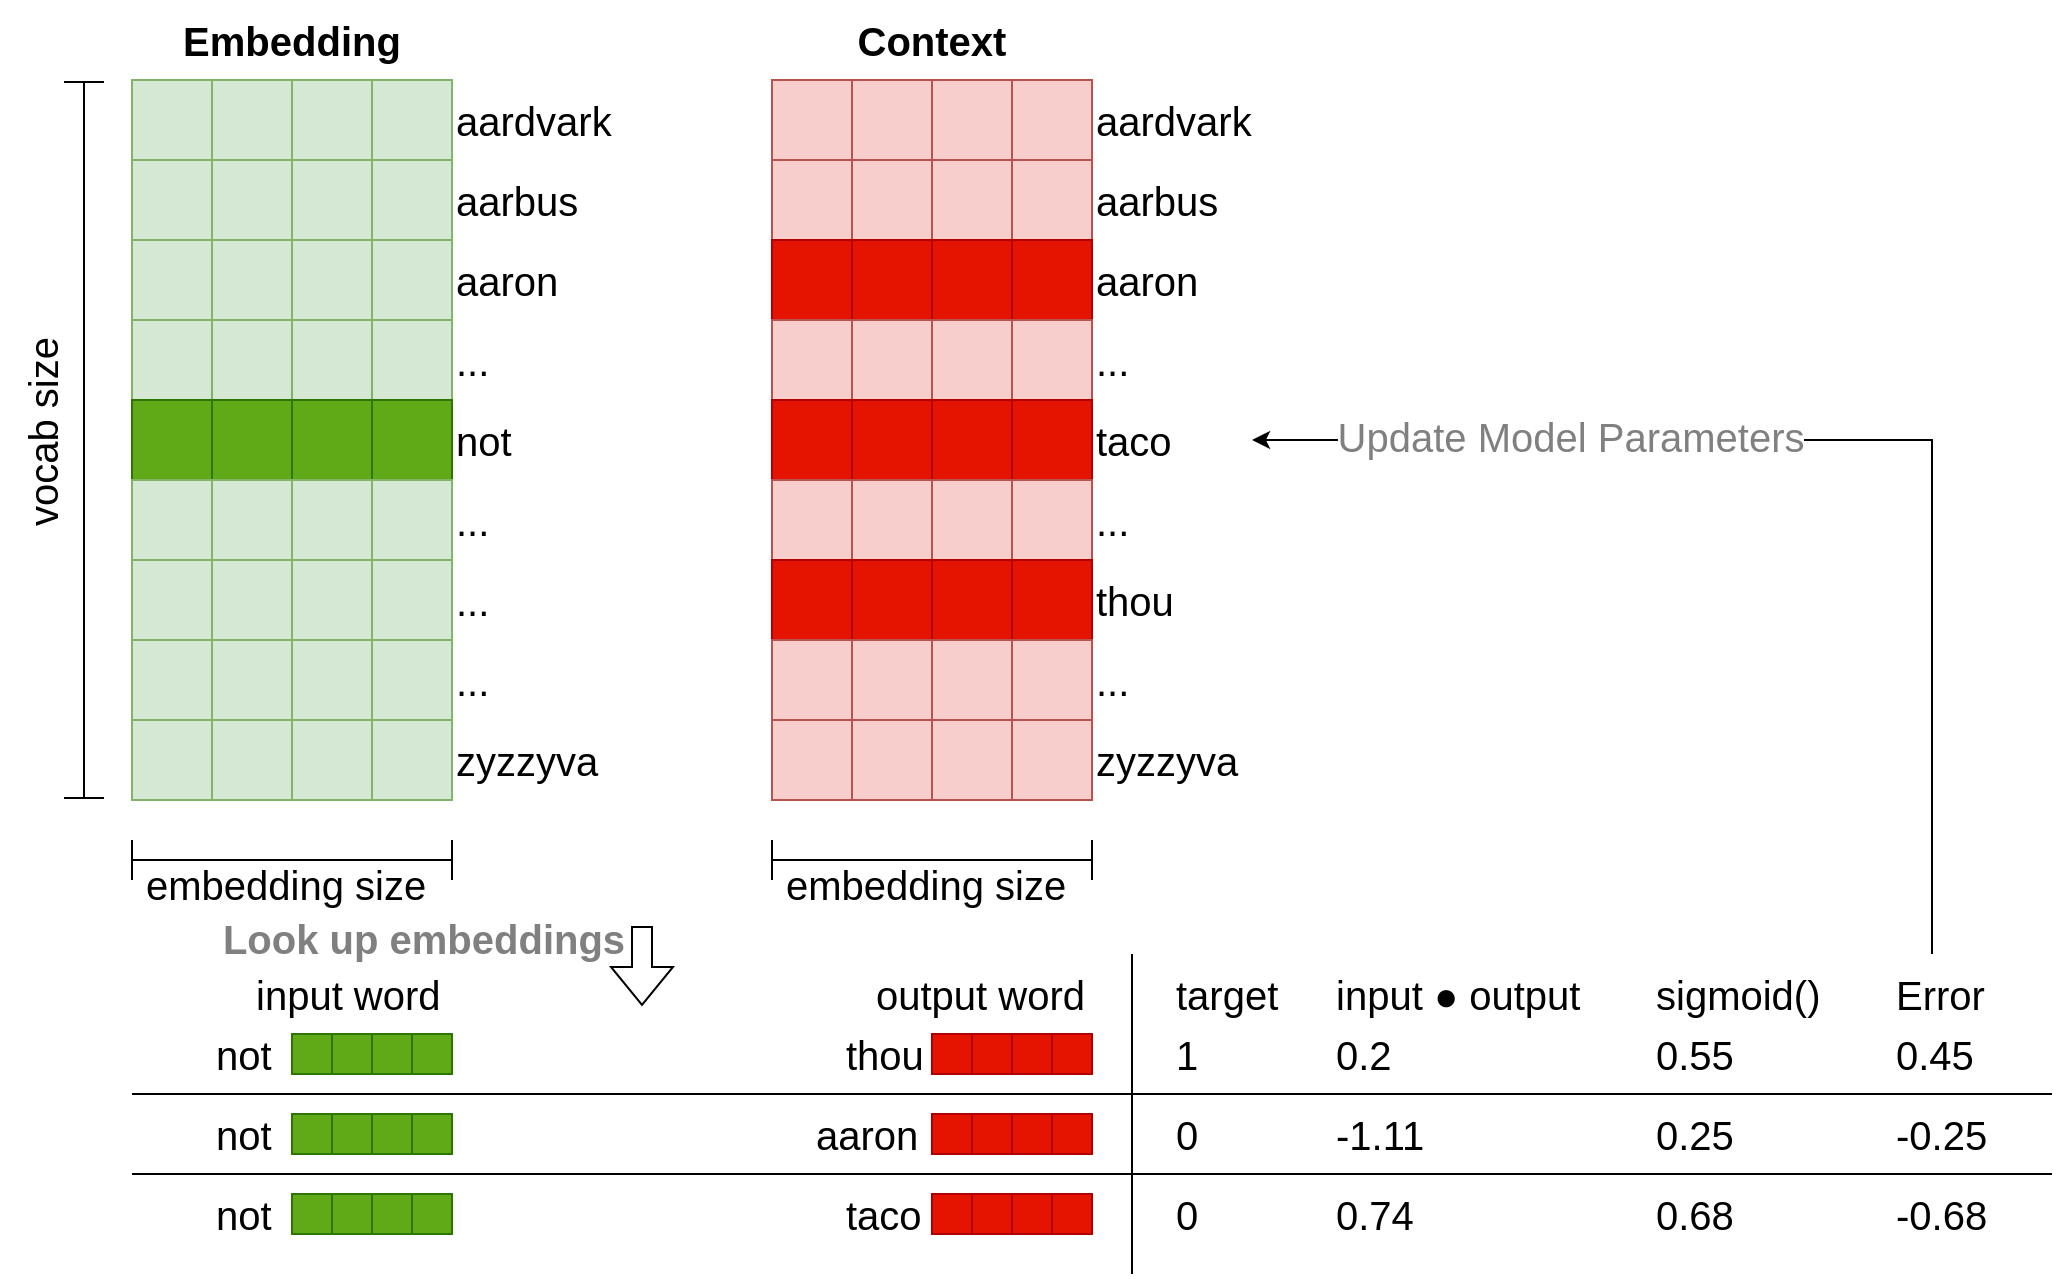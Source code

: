 <mxfile version="20.7.4" type="device"><diagram id="l1Y9gHaOSb-XQTnw2zrc" name="Page-1"><mxGraphModel dx="1232" dy="1187" grid="1" gridSize="10" guides="1" tooltips="1" connect="1" arrows="1" fold="1" page="1" pageScale="1" pageWidth="850" pageHeight="1100" math="0" shadow="0"><root><mxCell id="0"/><mxCell id="1" parent="0"/><mxCell id="Gsi_rUac0Py8HjRBe03B-1" value="" style="rounded=0;whiteSpace=wrap;html=1;fillColor=#d5e8d4;strokeColor=#82b366;" vertex="1" parent="1"><mxGeometry x="80" y="240" width="40" height="40" as="geometry"/></mxCell><mxCell id="Gsi_rUac0Py8HjRBe03B-2" value="" style="rounded=0;whiteSpace=wrap;html=1;fillColor=#d5e8d4;strokeColor=#82b366;" vertex="1" parent="1"><mxGeometry x="120" y="240" width="40" height="40" as="geometry"/></mxCell><mxCell id="Gsi_rUac0Py8HjRBe03B-3" value="" style="rounded=0;whiteSpace=wrap;html=1;fillColor=#d5e8d4;strokeColor=#82b366;" vertex="1" parent="1"><mxGeometry x="160" y="240" width="40" height="40" as="geometry"/></mxCell><mxCell id="Gsi_rUac0Py8HjRBe03B-4" value="" style="rounded=0;whiteSpace=wrap;html=1;fillColor=#d5e8d4;strokeColor=#82b366;" vertex="1" parent="1"><mxGeometry x="200" y="240" width="40" height="40" as="geometry"/></mxCell><mxCell id="Gsi_rUac0Py8HjRBe03B-5" value="" style="rounded=0;whiteSpace=wrap;html=1;fillColor=#d5e8d4;strokeColor=#82b366;" vertex="1" parent="1"><mxGeometry x="80" y="280" width="40" height="40" as="geometry"/></mxCell><mxCell id="Gsi_rUac0Py8HjRBe03B-6" value="" style="rounded=0;whiteSpace=wrap;html=1;fillColor=#d5e8d4;strokeColor=#82b366;" vertex="1" parent="1"><mxGeometry x="120" y="280" width="40" height="40" as="geometry"/></mxCell><mxCell id="Gsi_rUac0Py8HjRBe03B-7" value="" style="rounded=0;whiteSpace=wrap;html=1;fillColor=#d5e8d4;strokeColor=#82b366;" vertex="1" parent="1"><mxGeometry x="160" y="280" width="40" height="40" as="geometry"/></mxCell><mxCell id="Gsi_rUac0Py8HjRBe03B-8" value="" style="rounded=0;whiteSpace=wrap;html=1;fillColor=#d5e8d4;strokeColor=#82b366;" vertex="1" parent="1"><mxGeometry x="200" y="280" width="40" height="40" as="geometry"/></mxCell><mxCell id="Gsi_rUac0Py8HjRBe03B-9" value="" style="rounded=0;whiteSpace=wrap;html=1;fillColor=#d5e8d4;strokeColor=#82b366;" vertex="1" parent="1"><mxGeometry x="80" y="320" width="40" height="40" as="geometry"/></mxCell><mxCell id="Gsi_rUac0Py8HjRBe03B-10" value="" style="rounded=0;whiteSpace=wrap;html=1;fillColor=#d5e8d4;strokeColor=#82b366;" vertex="1" parent="1"><mxGeometry x="120" y="320" width="40" height="40" as="geometry"/></mxCell><mxCell id="Gsi_rUac0Py8HjRBe03B-11" value="" style="rounded=0;whiteSpace=wrap;html=1;fillColor=#d5e8d4;strokeColor=#82b366;" vertex="1" parent="1"><mxGeometry x="160" y="320" width="40" height="40" as="geometry"/></mxCell><mxCell id="Gsi_rUac0Py8HjRBe03B-12" value="" style="rounded=0;whiteSpace=wrap;html=1;fillColor=#d5e8d4;strokeColor=#82b366;" vertex="1" parent="1"><mxGeometry x="200" y="320" width="40" height="40" as="geometry"/></mxCell><mxCell id="Gsi_rUac0Py8HjRBe03B-13" value="" style="rounded=0;whiteSpace=wrap;html=1;fillColor=#d5e8d4;strokeColor=#82b366;" vertex="1" parent="1"><mxGeometry x="80" y="360" width="40" height="40" as="geometry"/></mxCell><mxCell id="Gsi_rUac0Py8HjRBe03B-14" value="" style="rounded=0;whiteSpace=wrap;html=1;fillColor=#d5e8d4;strokeColor=#82b366;" vertex="1" parent="1"><mxGeometry x="120" y="360" width="40" height="40" as="geometry"/></mxCell><mxCell id="Gsi_rUac0Py8HjRBe03B-15" value="" style="rounded=0;whiteSpace=wrap;html=1;fillColor=#d5e8d4;strokeColor=#82b366;" vertex="1" parent="1"><mxGeometry x="160" y="360" width="40" height="40" as="geometry"/></mxCell><mxCell id="Gsi_rUac0Py8HjRBe03B-16" value="" style="rounded=0;whiteSpace=wrap;html=1;fillColor=#d5e8d4;strokeColor=#82b366;" vertex="1" parent="1"><mxGeometry x="200" y="360" width="40" height="40" as="geometry"/></mxCell><mxCell id="Gsi_rUac0Py8HjRBe03B-17" value="" style="rounded=0;whiteSpace=wrap;html=1;fillColor=#60a917;strokeColor=#2D7600;fontColor=#ffffff;" vertex="1" parent="1"><mxGeometry x="80" y="400" width="40" height="40" as="geometry"/></mxCell><mxCell id="Gsi_rUac0Py8HjRBe03B-18" value="" style="rounded=0;whiteSpace=wrap;html=1;fillColor=#60a917;strokeColor=#2D7600;fontColor=#ffffff;" vertex="1" parent="1"><mxGeometry x="120" y="400" width="40" height="40" as="geometry"/></mxCell><mxCell id="Gsi_rUac0Py8HjRBe03B-19" value="" style="rounded=0;whiteSpace=wrap;html=1;fillColor=#60a917;strokeColor=#2D7600;fontColor=#ffffff;" vertex="1" parent="1"><mxGeometry x="160" y="400" width="40" height="40" as="geometry"/></mxCell><mxCell id="Gsi_rUac0Py8HjRBe03B-20" value="" style="rounded=0;whiteSpace=wrap;html=1;fillColor=#60a917;strokeColor=#2D7600;fontColor=#ffffff;" vertex="1" parent="1"><mxGeometry x="200" y="400" width="40" height="40" as="geometry"/></mxCell><mxCell id="Gsi_rUac0Py8HjRBe03B-21" value="" style="rounded=0;whiteSpace=wrap;html=1;fillColor=#d5e8d4;strokeColor=#82b366;" vertex="1" parent="1"><mxGeometry x="80" y="440" width="40" height="40" as="geometry"/></mxCell><mxCell id="Gsi_rUac0Py8HjRBe03B-22" value="" style="rounded=0;whiteSpace=wrap;html=1;fillColor=#d5e8d4;strokeColor=#82b366;" vertex="1" parent="1"><mxGeometry x="120" y="440" width="40" height="40" as="geometry"/></mxCell><mxCell id="Gsi_rUac0Py8HjRBe03B-23" value="" style="rounded=0;whiteSpace=wrap;html=1;fillColor=#d5e8d4;strokeColor=#82b366;" vertex="1" parent="1"><mxGeometry x="160" y="440" width="40" height="40" as="geometry"/></mxCell><mxCell id="Gsi_rUac0Py8HjRBe03B-24" value="" style="rounded=0;whiteSpace=wrap;html=1;fillColor=#d5e8d4;strokeColor=#82b366;" vertex="1" parent="1"><mxGeometry x="200" y="440" width="40" height="40" as="geometry"/></mxCell><mxCell id="Gsi_rUac0Py8HjRBe03B-25" value="" style="rounded=0;whiteSpace=wrap;html=1;fillColor=#d5e8d4;strokeColor=#82b366;" vertex="1" parent="1"><mxGeometry x="80" y="480" width="40" height="40" as="geometry"/></mxCell><mxCell id="Gsi_rUac0Py8HjRBe03B-26" value="" style="rounded=0;whiteSpace=wrap;html=1;fillColor=#d5e8d4;strokeColor=#82b366;" vertex="1" parent="1"><mxGeometry x="120" y="480" width="40" height="40" as="geometry"/></mxCell><mxCell id="Gsi_rUac0Py8HjRBe03B-27" value="" style="rounded=0;whiteSpace=wrap;html=1;fillColor=#d5e8d4;strokeColor=#82b366;" vertex="1" parent="1"><mxGeometry x="160" y="480" width="40" height="40" as="geometry"/></mxCell><mxCell id="Gsi_rUac0Py8HjRBe03B-28" value="" style="rounded=0;whiteSpace=wrap;html=1;fillColor=#d5e8d4;strokeColor=#82b366;" vertex="1" parent="1"><mxGeometry x="200" y="480" width="40" height="40" as="geometry"/></mxCell><mxCell id="Gsi_rUac0Py8HjRBe03B-29" value="" style="rounded=0;whiteSpace=wrap;html=1;fillColor=#d5e8d4;strokeColor=#82b366;" vertex="1" parent="1"><mxGeometry x="80" y="520" width="40" height="40" as="geometry"/></mxCell><mxCell id="Gsi_rUac0Py8HjRBe03B-30" value="" style="rounded=0;whiteSpace=wrap;html=1;fillColor=#d5e8d4;strokeColor=#82b366;" vertex="1" parent="1"><mxGeometry x="120" y="520" width="40" height="40" as="geometry"/></mxCell><mxCell id="Gsi_rUac0Py8HjRBe03B-31" value="" style="rounded=0;whiteSpace=wrap;html=1;fillColor=#d5e8d4;strokeColor=#82b366;" vertex="1" parent="1"><mxGeometry x="160" y="520" width="40" height="40" as="geometry"/></mxCell><mxCell id="Gsi_rUac0Py8HjRBe03B-32" value="" style="rounded=0;whiteSpace=wrap;html=1;fillColor=#d5e8d4;strokeColor=#82b366;" vertex="1" parent="1"><mxGeometry x="200" y="520" width="40" height="40" as="geometry"/></mxCell><mxCell id="Gsi_rUac0Py8HjRBe03B-33" value="" style="rounded=0;whiteSpace=wrap;html=1;fillColor=#d5e8d4;strokeColor=#82b366;" vertex="1" parent="1"><mxGeometry x="80" y="560" width="40" height="40" as="geometry"/></mxCell><mxCell id="Gsi_rUac0Py8HjRBe03B-34" value="" style="rounded=0;whiteSpace=wrap;html=1;fillColor=#d5e8d4;strokeColor=#82b366;" vertex="1" parent="1"><mxGeometry x="120" y="560" width="40" height="40" as="geometry"/></mxCell><mxCell id="Gsi_rUac0Py8HjRBe03B-35" value="" style="rounded=0;whiteSpace=wrap;html=1;fillColor=#d5e8d4;strokeColor=#82b366;" vertex="1" parent="1"><mxGeometry x="160" y="560" width="40" height="40" as="geometry"/></mxCell><mxCell id="Gsi_rUac0Py8HjRBe03B-36" value="" style="rounded=0;whiteSpace=wrap;html=1;fillColor=#d5e8d4;strokeColor=#82b366;" vertex="1" parent="1"><mxGeometry x="200" y="560" width="40" height="40" as="geometry"/></mxCell><mxCell id="Gsi_rUac0Py8HjRBe03B-37" value="" style="rounded=0;whiteSpace=wrap;html=1;fillColor=#f8cecc;strokeColor=#b85450;" vertex="1" parent="1"><mxGeometry x="400" y="240" width="40" height="40" as="geometry"/></mxCell><mxCell id="Gsi_rUac0Py8HjRBe03B-38" value="" style="rounded=0;whiteSpace=wrap;html=1;fillColor=#f8cecc;strokeColor=#b85450;" vertex="1" parent="1"><mxGeometry x="440" y="240" width="40" height="40" as="geometry"/></mxCell><mxCell id="Gsi_rUac0Py8HjRBe03B-39" value="" style="rounded=0;whiteSpace=wrap;html=1;fillColor=#f8cecc;strokeColor=#b85450;" vertex="1" parent="1"><mxGeometry x="480" y="240" width="40" height="40" as="geometry"/></mxCell><mxCell id="Gsi_rUac0Py8HjRBe03B-40" value="" style="rounded=0;whiteSpace=wrap;html=1;fillColor=#f8cecc;strokeColor=#b85450;" vertex="1" parent="1"><mxGeometry x="520" y="240" width="40" height="40" as="geometry"/></mxCell><mxCell id="Gsi_rUac0Py8HjRBe03B-41" value="" style="rounded=0;whiteSpace=wrap;html=1;fillColor=#f8cecc;strokeColor=#b85450;" vertex="1" parent="1"><mxGeometry x="400" y="280" width="40" height="40" as="geometry"/></mxCell><mxCell id="Gsi_rUac0Py8HjRBe03B-42" value="" style="rounded=0;whiteSpace=wrap;html=1;fillColor=#f8cecc;strokeColor=#b85450;" vertex="1" parent="1"><mxGeometry x="440" y="280" width="40" height="40" as="geometry"/></mxCell><mxCell id="Gsi_rUac0Py8HjRBe03B-43" value="" style="rounded=0;whiteSpace=wrap;html=1;fillColor=#f8cecc;strokeColor=#b85450;" vertex="1" parent="1"><mxGeometry x="480" y="280" width="40" height="40" as="geometry"/></mxCell><mxCell id="Gsi_rUac0Py8HjRBe03B-44" value="" style="rounded=0;whiteSpace=wrap;html=1;fillColor=#f8cecc;strokeColor=#b85450;" vertex="1" parent="1"><mxGeometry x="520" y="280" width="40" height="40" as="geometry"/></mxCell><mxCell id="Gsi_rUac0Py8HjRBe03B-45" value="" style="rounded=0;whiteSpace=wrap;html=1;fillColor=#e51400;strokeColor=#B20000;fontColor=#ffffff;" vertex="1" parent="1"><mxGeometry x="400" y="320" width="40" height="40" as="geometry"/></mxCell><mxCell id="Gsi_rUac0Py8HjRBe03B-46" value="" style="rounded=0;whiteSpace=wrap;html=1;fillColor=#e51400;strokeColor=#B20000;fontColor=#ffffff;" vertex="1" parent="1"><mxGeometry x="440" y="320" width="40" height="40" as="geometry"/></mxCell><mxCell id="Gsi_rUac0Py8HjRBe03B-47" value="" style="rounded=0;whiteSpace=wrap;html=1;fillColor=#e51400;strokeColor=#B20000;fontColor=#ffffff;" vertex="1" parent="1"><mxGeometry x="480" y="320" width="40" height="40" as="geometry"/></mxCell><mxCell id="Gsi_rUac0Py8HjRBe03B-48" value="" style="rounded=0;whiteSpace=wrap;html=1;fillColor=#e51400;strokeColor=#B20000;fontColor=#ffffff;" vertex="1" parent="1"><mxGeometry x="520" y="320" width="40" height="40" as="geometry"/></mxCell><mxCell id="Gsi_rUac0Py8HjRBe03B-49" value="" style="rounded=0;whiteSpace=wrap;html=1;fillColor=#f8cecc;strokeColor=#b85450;" vertex="1" parent="1"><mxGeometry x="400" y="360" width="40" height="40" as="geometry"/></mxCell><mxCell id="Gsi_rUac0Py8HjRBe03B-50" value="" style="rounded=0;whiteSpace=wrap;html=1;fillColor=#f8cecc;strokeColor=#b85450;" vertex="1" parent="1"><mxGeometry x="440" y="360" width="40" height="40" as="geometry"/></mxCell><mxCell id="Gsi_rUac0Py8HjRBe03B-51" value="" style="rounded=0;whiteSpace=wrap;html=1;fillColor=#f8cecc;strokeColor=#b85450;" vertex="1" parent="1"><mxGeometry x="480" y="360" width="40" height="40" as="geometry"/></mxCell><mxCell id="Gsi_rUac0Py8HjRBe03B-52" value="" style="rounded=0;whiteSpace=wrap;html=1;fillColor=#f8cecc;strokeColor=#b85450;" vertex="1" parent="1"><mxGeometry x="520" y="360" width="40" height="40" as="geometry"/></mxCell><mxCell id="Gsi_rUac0Py8HjRBe03B-53" value="" style="rounded=0;whiteSpace=wrap;html=1;fillColor=#e51400;strokeColor=#B20000;fontColor=#ffffff;" vertex="1" parent="1"><mxGeometry x="400" y="400" width="40" height="40" as="geometry"/></mxCell><mxCell id="Gsi_rUac0Py8HjRBe03B-54" value="" style="rounded=0;whiteSpace=wrap;html=1;fillColor=#e51400;strokeColor=#B20000;fontColor=#ffffff;" vertex="1" parent="1"><mxGeometry x="440" y="400" width="40" height="40" as="geometry"/></mxCell><mxCell id="Gsi_rUac0Py8HjRBe03B-55" value="" style="rounded=0;whiteSpace=wrap;html=1;fillColor=#e51400;strokeColor=#B20000;fontColor=#ffffff;" vertex="1" parent="1"><mxGeometry x="480" y="400" width="40" height="40" as="geometry"/></mxCell><mxCell id="Gsi_rUac0Py8HjRBe03B-56" value="" style="rounded=0;whiteSpace=wrap;html=1;fillColor=#e51400;strokeColor=#B20000;fontColor=#ffffff;" vertex="1" parent="1"><mxGeometry x="520" y="400" width="40" height="40" as="geometry"/></mxCell><mxCell id="Gsi_rUac0Py8HjRBe03B-57" value="" style="rounded=0;whiteSpace=wrap;html=1;fillColor=#f8cecc;strokeColor=#b85450;" vertex="1" parent="1"><mxGeometry x="400" y="440" width="40" height="40" as="geometry"/></mxCell><mxCell id="Gsi_rUac0Py8HjRBe03B-58" value="" style="rounded=0;whiteSpace=wrap;html=1;fillColor=#f8cecc;strokeColor=#b85450;" vertex="1" parent="1"><mxGeometry x="440" y="440" width="40" height="40" as="geometry"/></mxCell><mxCell id="Gsi_rUac0Py8HjRBe03B-59" value="" style="rounded=0;whiteSpace=wrap;html=1;fillColor=#f8cecc;strokeColor=#b85450;" vertex="1" parent="1"><mxGeometry x="480" y="440" width="40" height="40" as="geometry"/></mxCell><mxCell id="Gsi_rUac0Py8HjRBe03B-60" value="" style="rounded=0;whiteSpace=wrap;html=1;fillColor=#f8cecc;strokeColor=#b85450;" vertex="1" parent="1"><mxGeometry x="520" y="440" width="40" height="40" as="geometry"/></mxCell><mxCell id="Gsi_rUac0Py8HjRBe03B-61" value="" style="rounded=0;whiteSpace=wrap;html=1;fillColor=#e51400;strokeColor=#B20000;fontColor=#ffffff;" vertex="1" parent="1"><mxGeometry x="400" y="480" width="40" height="40" as="geometry"/></mxCell><mxCell id="Gsi_rUac0Py8HjRBe03B-62" value="" style="rounded=0;whiteSpace=wrap;html=1;fillColor=#e51400;strokeColor=#B20000;fontColor=#ffffff;" vertex="1" parent="1"><mxGeometry x="440" y="480" width="40" height="40" as="geometry"/></mxCell><mxCell id="Gsi_rUac0Py8HjRBe03B-63" value="" style="rounded=0;whiteSpace=wrap;html=1;fillColor=#e51400;strokeColor=#B20000;fontColor=#ffffff;" vertex="1" parent="1"><mxGeometry x="480" y="480" width="40" height="40" as="geometry"/></mxCell><mxCell id="Gsi_rUac0Py8HjRBe03B-64" value="" style="rounded=0;whiteSpace=wrap;html=1;fillColor=#e51400;strokeColor=#B20000;fontColor=#ffffff;" vertex="1" parent="1"><mxGeometry x="520" y="480" width="40" height="40" as="geometry"/></mxCell><mxCell id="Gsi_rUac0Py8HjRBe03B-65" value="" style="rounded=0;whiteSpace=wrap;html=1;fillColor=#f8cecc;strokeColor=#b85450;" vertex="1" parent="1"><mxGeometry x="400" y="520" width="40" height="40" as="geometry"/></mxCell><mxCell id="Gsi_rUac0Py8HjRBe03B-66" value="" style="rounded=0;whiteSpace=wrap;html=1;fillColor=#f8cecc;strokeColor=#b85450;" vertex="1" parent="1"><mxGeometry x="440" y="520" width="40" height="40" as="geometry"/></mxCell><mxCell id="Gsi_rUac0Py8HjRBe03B-67" value="" style="rounded=0;whiteSpace=wrap;html=1;fillColor=#f8cecc;strokeColor=#b85450;" vertex="1" parent="1"><mxGeometry x="480" y="520" width="40" height="40" as="geometry"/></mxCell><mxCell id="Gsi_rUac0Py8HjRBe03B-68" value="" style="rounded=0;whiteSpace=wrap;html=1;fillColor=#f8cecc;strokeColor=#b85450;" vertex="1" parent="1"><mxGeometry x="520" y="520" width="40" height="40" as="geometry"/></mxCell><mxCell id="Gsi_rUac0Py8HjRBe03B-69" value="" style="rounded=0;whiteSpace=wrap;html=1;fillColor=#f8cecc;strokeColor=#b85450;" vertex="1" parent="1"><mxGeometry x="400" y="560" width="40" height="40" as="geometry"/></mxCell><mxCell id="Gsi_rUac0Py8HjRBe03B-70" value="" style="rounded=0;whiteSpace=wrap;html=1;fillColor=#f8cecc;strokeColor=#b85450;" vertex="1" parent="1"><mxGeometry x="440" y="560" width="40" height="40" as="geometry"/></mxCell><mxCell id="Gsi_rUac0Py8HjRBe03B-71" value="" style="rounded=0;whiteSpace=wrap;html=1;fillColor=#f8cecc;strokeColor=#b85450;" vertex="1" parent="1"><mxGeometry x="480" y="560" width="40" height="40" as="geometry"/></mxCell><mxCell id="Gsi_rUac0Py8HjRBe03B-72" value="" style="rounded=0;whiteSpace=wrap;html=1;fillColor=#f8cecc;strokeColor=#b85450;" vertex="1" parent="1"><mxGeometry x="520" y="560" width="40" height="40" as="geometry"/></mxCell><mxCell id="Gsi_rUac0Py8HjRBe03B-73" value="aardvark" style="text;html=1;strokeColor=none;fillColor=none;align=left;verticalAlign=middle;whiteSpace=wrap;rounded=0;fontSize=20;" vertex="1" parent="1"><mxGeometry x="240" y="240" width="80" height="40" as="geometry"/></mxCell><mxCell id="Gsi_rUac0Py8HjRBe03B-74" value="aarbus" style="text;html=1;strokeColor=none;fillColor=none;align=left;verticalAlign=middle;whiteSpace=wrap;rounded=0;fontSize=20;" vertex="1" parent="1"><mxGeometry x="240" y="280" width="80" height="40" as="geometry"/></mxCell><mxCell id="Gsi_rUac0Py8HjRBe03B-75" value="..." style="text;html=1;strokeColor=none;fillColor=none;align=left;verticalAlign=middle;whiteSpace=wrap;rounded=0;fontSize=20;" vertex="1" parent="1"><mxGeometry x="240" y="360" width="80" height="40" as="geometry"/></mxCell><mxCell id="Gsi_rUac0Py8HjRBe03B-76" value="not" style="text;html=1;strokeColor=none;fillColor=none;align=left;verticalAlign=middle;whiteSpace=wrap;rounded=0;fontSize=20;" vertex="1" parent="1"><mxGeometry x="240" y="400" width="80" height="40" as="geometry"/></mxCell><mxCell id="Gsi_rUac0Py8HjRBe03B-77" value="..." style="text;html=1;strokeColor=none;fillColor=none;align=left;verticalAlign=middle;whiteSpace=wrap;rounded=0;fontSize=20;" vertex="1" parent="1"><mxGeometry x="240" y="520" width="80" height="40" as="geometry"/></mxCell><mxCell id="Gsi_rUac0Py8HjRBe03B-78" value="..." style="text;html=1;strokeColor=none;fillColor=none;align=left;verticalAlign=middle;whiteSpace=wrap;rounded=0;fontSize=20;" vertex="1" parent="1"><mxGeometry x="240" y="440" width="80" height="40" as="geometry"/></mxCell><mxCell id="Gsi_rUac0Py8HjRBe03B-79" value="..." style="text;html=1;strokeColor=none;fillColor=none;align=left;verticalAlign=middle;whiteSpace=wrap;rounded=0;fontSize=20;" vertex="1" parent="1"><mxGeometry x="240" y="480" width="80" height="40" as="geometry"/></mxCell><mxCell id="Gsi_rUac0Py8HjRBe03B-81" value="zyzzyva" style="text;html=1;strokeColor=none;fillColor=none;align=left;verticalAlign=middle;whiteSpace=wrap;rounded=0;fontSize=20;" vertex="1" parent="1"><mxGeometry x="240" y="560" width="80" height="40" as="geometry"/></mxCell><mxCell id="Gsi_rUac0Py8HjRBe03B-82" value="aaron" style="text;html=1;strokeColor=none;fillColor=none;align=left;verticalAlign=middle;whiteSpace=wrap;rounded=0;fontSize=20;" vertex="1" parent="1"><mxGeometry x="240" y="320" width="80" height="40" as="geometry"/></mxCell><mxCell id="Gsi_rUac0Py8HjRBe03B-83" value="Embedding" style="text;html=1;strokeColor=none;fillColor=none;align=center;verticalAlign=middle;whiteSpace=wrap;rounded=0;fontSize=20;fontStyle=1" vertex="1" parent="1"><mxGeometry x="80" y="200" width="160" height="40" as="geometry"/></mxCell><mxCell id="Gsi_rUac0Py8HjRBe03B-84" value="Context" style="text;html=1;strokeColor=none;fillColor=none;align=center;verticalAlign=middle;whiteSpace=wrap;rounded=0;fontSize=20;fontStyle=1" vertex="1" parent="1"><mxGeometry x="400" y="200" width="160" height="40" as="geometry"/></mxCell><mxCell id="Gsi_rUac0Py8HjRBe03B-85" value="aardvark" style="text;html=1;strokeColor=none;fillColor=none;align=left;verticalAlign=middle;whiteSpace=wrap;rounded=0;fontSize=20;" vertex="1" parent="1"><mxGeometry x="560" y="240" width="80" height="40" as="geometry"/></mxCell><mxCell id="Gsi_rUac0Py8HjRBe03B-86" value="aarbus" style="text;html=1;strokeColor=none;fillColor=none;align=left;verticalAlign=middle;whiteSpace=wrap;rounded=0;fontSize=20;" vertex="1" parent="1"><mxGeometry x="560" y="280" width="80" height="40" as="geometry"/></mxCell><mxCell id="Gsi_rUac0Py8HjRBe03B-87" value="..." style="text;html=1;strokeColor=none;fillColor=none;align=left;verticalAlign=middle;whiteSpace=wrap;rounded=0;fontSize=20;" vertex="1" parent="1"><mxGeometry x="560" y="360" width="80" height="40" as="geometry"/></mxCell><mxCell id="Gsi_rUac0Py8HjRBe03B-88" value="taco" style="text;html=1;strokeColor=none;fillColor=none;align=left;verticalAlign=middle;whiteSpace=wrap;rounded=0;fontSize=20;" vertex="1" parent="1"><mxGeometry x="560" y="400" width="80" height="40" as="geometry"/></mxCell><mxCell id="Gsi_rUac0Py8HjRBe03B-89" value="..." style="text;html=1;strokeColor=none;fillColor=none;align=left;verticalAlign=middle;whiteSpace=wrap;rounded=0;fontSize=20;" vertex="1" parent="1"><mxGeometry x="560" y="520" width="80" height="40" as="geometry"/></mxCell><mxCell id="Gsi_rUac0Py8HjRBe03B-90" value="..." style="text;html=1;strokeColor=none;fillColor=none;align=left;verticalAlign=middle;whiteSpace=wrap;rounded=0;fontSize=20;" vertex="1" parent="1"><mxGeometry x="560" y="440" width="80" height="40" as="geometry"/></mxCell><mxCell id="Gsi_rUac0Py8HjRBe03B-91" value="thou" style="text;html=1;strokeColor=none;fillColor=none;align=left;verticalAlign=middle;whiteSpace=wrap;rounded=0;fontSize=20;" vertex="1" parent="1"><mxGeometry x="560" y="480" width="80" height="40" as="geometry"/></mxCell><mxCell id="Gsi_rUac0Py8HjRBe03B-92" value="zyzzyva" style="text;html=1;strokeColor=none;fillColor=none;align=left;verticalAlign=middle;whiteSpace=wrap;rounded=0;fontSize=20;" vertex="1" parent="1"><mxGeometry x="560" y="560" width="80" height="40" as="geometry"/></mxCell><mxCell id="Gsi_rUac0Py8HjRBe03B-93" value="aaron" style="text;html=1;strokeColor=none;fillColor=none;align=left;verticalAlign=middle;whiteSpace=wrap;rounded=0;fontSize=20;" vertex="1" parent="1"><mxGeometry x="560" y="320" width="80" height="40" as="geometry"/></mxCell><mxCell id="Gsi_rUac0Py8HjRBe03B-98" value="" style="group" vertex="1" connectable="0" parent="1"><mxGeometry x="160" y="717" width="80" height="30" as="geometry"/></mxCell><mxCell id="Gsi_rUac0Py8HjRBe03B-94" value="" style="rounded=0;whiteSpace=wrap;html=1;fillColor=#60a917;strokeColor=#2D7600;fontColor=#ffffff;" vertex="1" parent="Gsi_rUac0Py8HjRBe03B-98"><mxGeometry width="20" height="20" as="geometry"/></mxCell><mxCell id="Gsi_rUac0Py8HjRBe03B-95" value="" style="rounded=0;whiteSpace=wrap;html=1;fillColor=#60a917;strokeColor=#2D7600;fontColor=#ffffff;" vertex="1" parent="Gsi_rUac0Py8HjRBe03B-98"><mxGeometry x="20" width="20" height="20" as="geometry"/></mxCell><mxCell id="Gsi_rUac0Py8HjRBe03B-96" value="" style="rounded=0;whiteSpace=wrap;html=1;fillColor=#60a917;strokeColor=#2D7600;fontColor=#ffffff;" vertex="1" parent="Gsi_rUac0Py8HjRBe03B-98"><mxGeometry x="40" width="20" height="20" as="geometry"/></mxCell><mxCell id="Gsi_rUac0Py8HjRBe03B-97" value="" style="rounded=0;whiteSpace=wrap;html=1;fillColor=#60a917;strokeColor=#2D7600;fontColor=#ffffff;" vertex="1" parent="Gsi_rUac0Py8HjRBe03B-98"><mxGeometry x="60" width="20" height="20" as="geometry"/></mxCell><mxCell id="Gsi_rUac0Py8HjRBe03B-100" value="" style="group" vertex="1" connectable="0" parent="1"><mxGeometry x="160" y="757" width="80" height="20" as="geometry"/></mxCell><mxCell id="Gsi_rUac0Py8HjRBe03B-101" value="" style="rounded=0;whiteSpace=wrap;html=1;fillColor=#60a917;strokeColor=#2D7600;fontColor=#ffffff;" vertex="1" parent="Gsi_rUac0Py8HjRBe03B-100"><mxGeometry width="20" height="20" as="geometry"/></mxCell><mxCell id="Gsi_rUac0Py8HjRBe03B-102" value="" style="rounded=0;whiteSpace=wrap;html=1;fillColor=#60a917;strokeColor=#2D7600;fontColor=#ffffff;" vertex="1" parent="Gsi_rUac0Py8HjRBe03B-100"><mxGeometry x="20" width="20" height="20" as="geometry"/></mxCell><mxCell id="Gsi_rUac0Py8HjRBe03B-103" value="" style="rounded=0;whiteSpace=wrap;html=1;fillColor=#60a917;strokeColor=#2D7600;fontColor=#ffffff;" vertex="1" parent="Gsi_rUac0Py8HjRBe03B-100"><mxGeometry x="40" width="20" height="20" as="geometry"/></mxCell><mxCell id="Gsi_rUac0Py8HjRBe03B-104" value="" style="rounded=0;whiteSpace=wrap;html=1;fillColor=#60a917;strokeColor=#2D7600;fontColor=#ffffff;" vertex="1" parent="Gsi_rUac0Py8HjRBe03B-100"><mxGeometry x="60" width="20" height="20" as="geometry"/></mxCell><mxCell id="Gsi_rUac0Py8HjRBe03B-105" value="" style="group" vertex="1" connectable="0" parent="1"><mxGeometry x="160" y="797" width="80" height="20" as="geometry"/></mxCell><mxCell id="Gsi_rUac0Py8HjRBe03B-106" value="" style="rounded=0;whiteSpace=wrap;html=1;fillColor=#60a917;strokeColor=#2D7600;fontColor=#ffffff;" vertex="1" parent="Gsi_rUac0Py8HjRBe03B-105"><mxGeometry width="20" height="20" as="geometry"/></mxCell><mxCell id="Gsi_rUac0Py8HjRBe03B-107" value="" style="rounded=0;whiteSpace=wrap;html=1;fillColor=#60a917;strokeColor=#2D7600;fontColor=#ffffff;" vertex="1" parent="Gsi_rUac0Py8HjRBe03B-105"><mxGeometry x="20" width="20" height="20" as="geometry"/></mxCell><mxCell id="Gsi_rUac0Py8HjRBe03B-108" value="" style="rounded=0;whiteSpace=wrap;html=1;fillColor=#60a917;strokeColor=#2D7600;fontColor=#ffffff;" vertex="1" parent="Gsi_rUac0Py8HjRBe03B-105"><mxGeometry x="40" width="20" height="20" as="geometry"/></mxCell><mxCell id="Gsi_rUac0Py8HjRBe03B-109" value="" style="rounded=0;whiteSpace=wrap;html=1;fillColor=#60a917;strokeColor=#2D7600;fontColor=#ffffff;" vertex="1" parent="Gsi_rUac0Py8HjRBe03B-105"><mxGeometry x="60" width="20" height="20" as="geometry"/></mxCell><mxCell id="Gsi_rUac0Py8HjRBe03B-110" value="not" style="text;html=1;strokeColor=none;fillColor=none;align=left;verticalAlign=middle;whiteSpace=wrap;rounded=0;fontSize=20;" vertex="1" parent="1"><mxGeometry x="120" y="717" width="40" height="20" as="geometry"/></mxCell><mxCell id="Gsi_rUac0Py8HjRBe03B-112" value="not" style="text;html=1;strokeColor=none;fillColor=none;align=left;verticalAlign=middle;whiteSpace=wrap;rounded=0;fontSize=20;" vertex="1" parent="1"><mxGeometry x="120" y="757" width="40" height="20" as="geometry"/></mxCell><mxCell id="Gsi_rUac0Py8HjRBe03B-113" value="not" style="text;html=1;strokeColor=none;fillColor=none;align=left;verticalAlign=middle;whiteSpace=wrap;rounded=0;fontSize=20;" vertex="1" parent="1"><mxGeometry x="120" y="797" width="40" height="20" as="geometry"/></mxCell><mxCell id="Gsi_rUac0Py8HjRBe03B-119" value="" style="group;fillColor=#e51400;fontColor=#ffffff;strokeColor=#B20000;" vertex="1" connectable="0" parent="1"><mxGeometry x="480" y="757" width="80" height="20" as="geometry"/></mxCell><mxCell id="Gsi_rUac0Py8HjRBe03B-120" value="" style="rounded=0;whiteSpace=wrap;html=1;fillColor=#e51400;strokeColor=#B20000;fontColor=#ffffff;" vertex="1" parent="Gsi_rUac0Py8HjRBe03B-119"><mxGeometry width="20" height="20" as="geometry"/></mxCell><mxCell id="Gsi_rUac0Py8HjRBe03B-121" value="" style="rounded=0;whiteSpace=wrap;html=1;fillColor=#e51400;strokeColor=#B20000;fontColor=#ffffff;" vertex="1" parent="Gsi_rUac0Py8HjRBe03B-119"><mxGeometry x="20" width="20" height="20" as="geometry"/></mxCell><mxCell id="Gsi_rUac0Py8HjRBe03B-122" value="" style="rounded=0;whiteSpace=wrap;html=1;fillColor=#e51400;strokeColor=#B20000;fontColor=#ffffff;" vertex="1" parent="Gsi_rUac0Py8HjRBe03B-119"><mxGeometry x="40" width="20" height="20" as="geometry"/></mxCell><mxCell id="Gsi_rUac0Py8HjRBe03B-123" value="" style="rounded=0;whiteSpace=wrap;html=1;fillColor=#e51400;strokeColor=#B20000;fontColor=#ffffff;" vertex="1" parent="Gsi_rUac0Py8HjRBe03B-119"><mxGeometry x="60" width="20" height="20" as="geometry"/></mxCell><mxCell id="Gsi_rUac0Py8HjRBe03B-124" value="" style="group;fillColor=#e51400;fontColor=#ffffff;strokeColor=#B20000;" vertex="1" connectable="0" parent="1"><mxGeometry x="480" y="797" width="80" height="20" as="geometry"/></mxCell><mxCell id="Gsi_rUac0Py8HjRBe03B-125" value="" style="rounded=0;whiteSpace=wrap;html=1;fillColor=#e51400;strokeColor=#B20000;fontColor=#ffffff;" vertex="1" parent="Gsi_rUac0Py8HjRBe03B-124"><mxGeometry width="20" height="20" as="geometry"/></mxCell><mxCell id="Gsi_rUac0Py8HjRBe03B-126" value="" style="rounded=0;whiteSpace=wrap;html=1;fillColor=#e51400;strokeColor=#B20000;fontColor=#ffffff;" vertex="1" parent="Gsi_rUac0Py8HjRBe03B-124"><mxGeometry x="20" width="20" height="20" as="geometry"/></mxCell><mxCell id="Gsi_rUac0Py8HjRBe03B-127" value="" style="rounded=0;whiteSpace=wrap;html=1;fillColor=#e51400;strokeColor=#B20000;fontColor=#ffffff;" vertex="1" parent="Gsi_rUac0Py8HjRBe03B-124"><mxGeometry x="40" width="20" height="20" as="geometry"/></mxCell><mxCell id="Gsi_rUac0Py8HjRBe03B-128" value="" style="rounded=0;whiteSpace=wrap;html=1;fillColor=#e51400;strokeColor=#B20000;fontColor=#ffffff;" vertex="1" parent="Gsi_rUac0Py8HjRBe03B-124"><mxGeometry x="60" width="20" height="20" as="geometry"/></mxCell><mxCell id="Gsi_rUac0Py8HjRBe03B-129" value="thou" style="text;html=1;strokeColor=none;fillColor=none;align=left;verticalAlign=middle;whiteSpace=wrap;rounded=0;fontSize=20;" vertex="1" parent="1"><mxGeometry x="435" y="717" width="40" height="20" as="geometry"/></mxCell><mxCell id="Gsi_rUac0Py8HjRBe03B-130" value="aaron" style="text;html=1;strokeColor=none;fillColor=none;align=left;verticalAlign=middle;whiteSpace=wrap;rounded=0;fontSize=20;" vertex="1" parent="1"><mxGeometry x="420" y="757" width="40" height="20" as="geometry"/></mxCell><mxCell id="Gsi_rUac0Py8HjRBe03B-131" value="taco" style="text;html=1;strokeColor=none;fillColor=none;align=left;verticalAlign=middle;whiteSpace=wrap;rounded=0;fontSize=20;" vertex="1" parent="1"><mxGeometry x="435" y="797" width="40" height="20" as="geometry"/></mxCell><mxCell id="Gsi_rUac0Py8HjRBe03B-132" value="" style="group;fillColor=#e51400;fontColor=#ffffff;strokeColor=#B20000;" vertex="1" connectable="0" parent="1"><mxGeometry x="480" y="717" width="80" height="20" as="geometry"/></mxCell><mxCell id="Gsi_rUac0Py8HjRBe03B-133" value="" style="rounded=0;whiteSpace=wrap;html=1;fillColor=#e51400;strokeColor=#B20000;fontColor=#ffffff;" vertex="1" parent="Gsi_rUac0Py8HjRBe03B-132"><mxGeometry width="20" height="20" as="geometry"/></mxCell><mxCell id="Gsi_rUac0Py8HjRBe03B-134" value="" style="rounded=0;whiteSpace=wrap;html=1;fillColor=#e51400;strokeColor=#B20000;fontColor=#ffffff;" vertex="1" parent="Gsi_rUac0Py8HjRBe03B-132"><mxGeometry x="20" width="20" height="20" as="geometry"/></mxCell><mxCell id="Gsi_rUac0Py8HjRBe03B-135" value="" style="rounded=0;whiteSpace=wrap;html=1;fillColor=#e51400;strokeColor=#B20000;fontColor=#ffffff;" vertex="1" parent="Gsi_rUac0Py8HjRBe03B-132"><mxGeometry x="40" width="20" height="20" as="geometry"/></mxCell><mxCell id="Gsi_rUac0Py8HjRBe03B-136" value="" style="rounded=0;whiteSpace=wrap;html=1;fillColor=#e51400;strokeColor=#B20000;fontColor=#ffffff;" vertex="1" parent="Gsi_rUac0Py8HjRBe03B-132"><mxGeometry x="60" width="20" height="20" as="geometry"/></mxCell><mxCell id="Gsi_rUac0Py8HjRBe03B-137" value="input word" style="text;html=1;strokeColor=none;fillColor=none;align=left;verticalAlign=middle;whiteSpace=wrap;rounded=0;fontSize=20;" vertex="1" parent="1"><mxGeometry x="140" y="677" width="100" height="40" as="geometry"/></mxCell><mxCell id="Gsi_rUac0Py8HjRBe03B-138" value="output word" style="text;html=1;strokeColor=none;fillColor=none;align=left;verticalAlign=middle;whiteSpace=wrap;rounded=0;fontSize=20;" vertex="1" parent="1"><mxGeometry x="450" y="677" width="110" height="40" as="geometry"/></mxCell><mxCell id="Gsi_rUac0Py8HjRBe03B-140" value="target" style="text;html=1;strokeColor=none;fillColor=none;align=left;verticalAlign=middle;whiteSpace=wrap;rounded=0;fontSize=20;" vertex="1" parent="1"><mxGeometry x="600" y="677" width="80" height="40" as="geometry"/></mxCell><mxCell id="Gsi_rUac0Py8HjRBe03B-141" value="1" style="text;html=1;strokeColor=none;fillColor=none;align=left;verticalAlign=middle;whiteSpace=wrap;rounded=0;fontSize=20;" vertex="1" parent="1"><mxGeometry x="600" y="717" width="80" height="20" as="geometry"/></mxCell><mxCell id="Gsi_rUac0Py8HjRBe03B-142" value="0" style="text;html=1;strokeColor=none;fillColor=none;align=left;verticalAlign=middle;whiteSpace=wrap;rounded=0;fontSize=20;" vertex="1" parent="1"><mxGeometry x="600" y="757" width="80" height="20" as="geometry"/></mxCell><mxCell id="Gsi_rUac0Py8HjRBe03B-143" value="0" style="text;html=1;strokeColor=none;fillColor=none;align=left;verticalAlign=middle;whiteSpace=wrap;rounded=0;fontSize=20;" vertex="1" parent="1"><mxGeometry x="600" y="797" width="80" height="20" as="geometry"/></mxCell><mxCell id="Gsi_rUac0Py8HjRBe03B-145" value="input&amp;nbsp;&lt;span style=&quot;background-color: initial;&quot;&gt;●&lt;/span&gt;&amp;nbsp;output" style="text;html=1;strokeColor=none;fillColor=none;align=left;verticalAlign=middle;whiteSpace=wrap;rounded=0;fontSize=20;" vertex="1" parent="1"><mxGeometry x="680" y="677" width="140" height="40" as="geometry"/></mxCell><mxCell id="Gsi_rUac0Py8HjRBe03B-146" value="0.2" style="text;html=1;strokeColor=none;fillColor=none;align=left;verticalAlign=middle;whiteSpace=wrap;rounded=0;fontSize=20;" vertex="1" parent="1"><mxGeometry x="680" y="717" width="80" height="20" as="geometry"/></mxCell><mxCell id="Gsi_rUac0Py8HjRBe03B-147" value="-1.11" style="text;html=1;strokeColor=none;fillColor=none;align=left;verticalAlign=middle;whiteSpace=wrap;rounded=0;fontSize=20;" vertex="1" parent="1"><mxGeometry x="680" y="757" width="80" height="20" as="geometry"/></mxCell><mxCell id="Gsi_rUac0Py8HjRBe03B-148" value="0.74" style="text;html=1;strokeColor=none;fillColor=none;align=left;verticalAlign=middle;whiteSpace=wrap;rounded=0;fontSize=20;" vertex="1" parent="1"><mxGeometry x="680" y="797" width="80" height="20" as="geometry"/></mxCell><mxCell id="Gsi_rUac0Py8HjRBe03B-149" value="sigmoid()" style="text;html=1;strokeColor=none;fillColor=none;align=left;verticalAlign=middle;whiteSpace=wrap;rounded=0;fontSize=20;" vertex="1" parent="1"><mxGeometry x="840" y="677" width="80" height="40" as="geometry"/></mxCell><mxCell id="Gsi_rUac0Py8HjRBe03B-150" value="0.55" style="text;html=1;strokeColor=none;fillColor=none;align=left;verticalAlign=middle;whiteSpace=wrap;rounded=0;fontSize=20;" vertex="1" parent="1"><mxGeometry x="840" y="717" width="80" height="20" as="geometry"/></mxCell><mxCell id="Gsi_rUac0Py8HjRBe03B-151" value="0.25" style="text;html=1;strokeColor=none;fillColor=none;align=left;verticalAlign=middle;whiteSpace=wrap;rounded=0;fontSize=20;" vertex="1" parent="1"><mxGeometry x="840" y="757" width="80" height="20" as="geometry"/></mxCell><mxCell id="Gsi_rUac0Py8HjRBe03B-152" value="0.68" style="text;html=1;strokeColor=none;fillColor=none;align=left;verticalAlign=middle;whiteSpace=wrap;rounded=0;fontSize=20;" vertex="1" parent="1"><mxGeometry x="840" y="797" width="80" height="20" as="geometry"/></mxCell><mxCell id="Gsi_rUac0Py8HjRBe03B-153" value="Error" style="text;html=1;strokeColor=none;fillColor=none;align=left;verticalAlign=middle;whiteSpace=wrap;rounded=0;fontSize=20;" vertex="1" parent="1"><mxGeometry x="960" y="677" width="80" height="40" as="geometry"/></mxCell><mxCell id="Gsi_rUac0Py8HjRBe03B-154" value="0.45" style="text;html=1;strokeColor=none;fillColor=none;align=left;verticalAlign=middle;whiteSpace=wrap;rounded=0;fontSize=20;" vertex="1" parent="1"><mxGeometry x="960" y="717" width="80" height="20" as="geometry"/></mxCell><mxCell id="Gsi_rUac0Py8HjRBe03B-155" value="-0.25" style="text;html=1;strokeColor=none;fillColor=none;align=left;verticalAlign=middle;whiteSpace=wrap;rounded=0;fontSize=20;" vertex="1" parent="1"><mxGeometry x="960" y="757" width="80" height="20" as="geometry"/></mxCell><mxCell id="Gsi_rUac0Py8HjRBe03B-156" value="-0.68" style="text;html=1;strokeColor=none;fillColor=none;align=left;verticalAlign=middle;whiteSpace=wrap;rounded=0;fontSize=20;" vertex="1" parent="1"><mxGeometry x="960" y="797" width="80" height="20" as="geometry"/></mxCell><mxCell id="Gsi_rUac0Py8HjRBe03B-157" value="" style="endArrow=none;html=1;rounded=0;fontSize=20;" edge="1" parent="1"><mxGeometry width="50" height="50" relative="1" as="geometry"><mxPoint x="80" y="747" as="sourcePoint"/><mxPoint x="1040" y="747" as="targetPoint"/></mxGeometry></mxCell><mxCell id="Gsi_rUac0Py8HjRBe03B-159" value="" style="endArrow=none;html=1;rounded=0;fontSize=20;" edge="1" parent="1"><mxGeometry width="50" height="50" relative="1" as="geometry"><mxPoint x="80" y="787" as="sourcePoint"/><mxPoint x="1040" y="787" as="targetPoint"/></mxGeometry></mxCell><mxCell id="Gsi_rUac0Py8HjRBe03B-160" value="" style="endArrow=none;html=1;rounded=0;fontSize=20;" edge="1" parent="1"><mxGeometry width="50" height="50" relative="1" as="geometry"><mxPoint x="580" y="837" as="sourcePoint"/><mxPoint x="580" y="677" as="targetPoint"/></mxGeometry></mxCell><mxCell id="Gsi_rUac0Py8HjRBe03B-161" value="" style="shape=flexArrow;endArrow=classic;html=1;rounded=0;fontSize=20;" edge="1" parent="1"><mxGeometry width="50" height="50" relative="1" as="geometry"><mxPoint x="335" y="663" as="sourcePoint"/><mxPoint x="335" y="703" as="targetPoint"/></mxGeometry></mxCell><mxCell id="Gsi_rUac0Py8HjRBe03B-162" value="Look up embeddings" style="text;html=1;strokeColor=none;fillColor=none;align=center;verticalAlign=middle;whiteSpace=wrap;rounded=0;fontSize=20;fontStyle=1;fontColor=#808080;" vertex="1" parent="1"><mxGeometry x="101" y="649" width="250" height="40" as="geometry"/></mxCell><mxCell id="Gsi_rUac0Py8HjRBe03B-163" value="" style="endArrow=classic;html=1;rounded=0;fontSize=20;fontColor=#808080;entryX=1;entryY=0.5;entryDx=0;entryDy=0;exitX=0.25;exitY=0;exitDx=0;exitDy=0;" edge="1" parent="1" source="Gsi_rUac0Py8HjRBe03B-153" target="Gsi_rUac0Py8HjRBe03B-88"><mxGeometry width="50" height="50" relative="1" as="geometry"><mxPoint x="920" y="470" as="sourcePoint"/><mxPoint x="970" y="420" as="targetPoint"/><Array as="points"><mxPoint x="980" y="420"/></Array></mxGeometry></mxCell><mxCell id="Gsi_rUac0Py8HjRBe03B-164" value="Update Model Parameters" style="edgeLabel;html=1;align=center;verticalAlign=middle;resizable=0;points=[];fontSize=20;fontColor=#808080;" vertex="1" connectable="0" parent="Gsi_rUac0Py8HjRBe03B-163"><mxGeometry x="0.468" y="3" relative="1" as="geometry"><mxPoint y="-5" as="offset"/></mxGeometry></mxCell><mxCell id="Gsi_rUac0Py8HjRBe03B-165" value="embedding size" style="text;html=1;strokeColor=none;fillColor=none;align=left;verticalAlign=middle;whiteSpace=wrap;rounded=0;fontSize=20;" vertex="1" parent="1"><mxGeometry x="85" y="622" width="150" height="40" as="geometry"/></mxCell><mxCell id="Gsi_rUac0Py8HjRBe03B-166" value="" style="shape=crossbar;whiteSpace=wrap;html=1;rounded=1;fontSize=20;fontColor=#808080;" vertex="1" parent="1"><mxGeometry x="80" y="620" width="160" height="20" as="geometry"/></mxCell><mxCell id="Gsi_rUac0Py8HjRBe03B-167" value="embedding size" style="text;html=1;strokeColor=none;fillColor=none;align=left;verticalAlign=middle;whiteSpace=wrap;rounded=0;fontSize=20;" vertex="1" parent="1"><mxGeometry x="405" y="622" width="150" height="40" as="geometry"/></mxCell><mxCell id="Gsi_rUac0Py8HjRBe03B-168" value="" style="shape=crossbar;whiteSpace=wrap;html=1;rounded=1;fontSize=20;fontColor=#808080;" vertex="1" parent="1"><mxGeometry x="400" y="620" width="160" height="20" as="geometry"/></mxCell><mxCell id="Gsi_rUac0Py8HjRBe03B-169" value="" style="shape=crossbar;whiteSpace=wrap;html=1;rounded=1;fontSize=20;fontColor=#808080;rotation=-90;" vertex="1" parent="1"><mxGeometry x="-123" y="410" width="358" height="20" as="geometry"/></mxCell><mxCell id="Gsi_rUac0Py8HjRBe03B-170" value="vocab size" style="text;html=1;strokeColor=none;fillColor=none;align=left;verticalAlign=middle;whiteSpace=wrap;rounded=0;fontSize=20;rotation=-90;" vertex="1" parent="1"><mxGeometry x="-40" y="370" width="150" height="40" as="geometry"/></mxCell></root></mxGraphModel></diagram></mxfile>